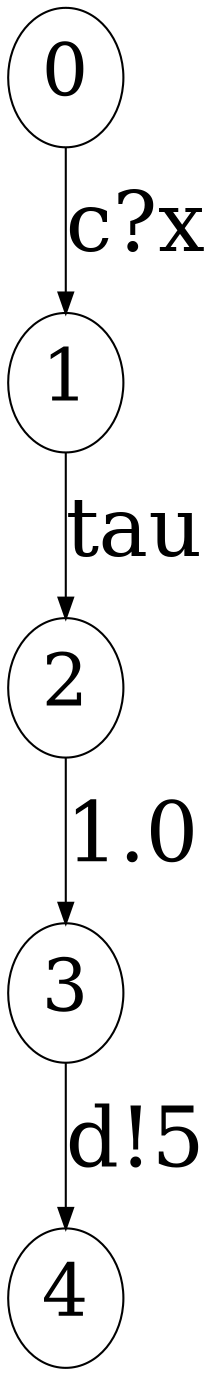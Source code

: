 // The qLTS Spec
digraph {
	node [fontsize=35]
	edge [fontsize=40]
	0 -> 1 [label="c?x"]
	1 -> 2 [label=tau]
	2 -> 3 [label=1.0]
	3 -> 4 [label="d!5"]
}
